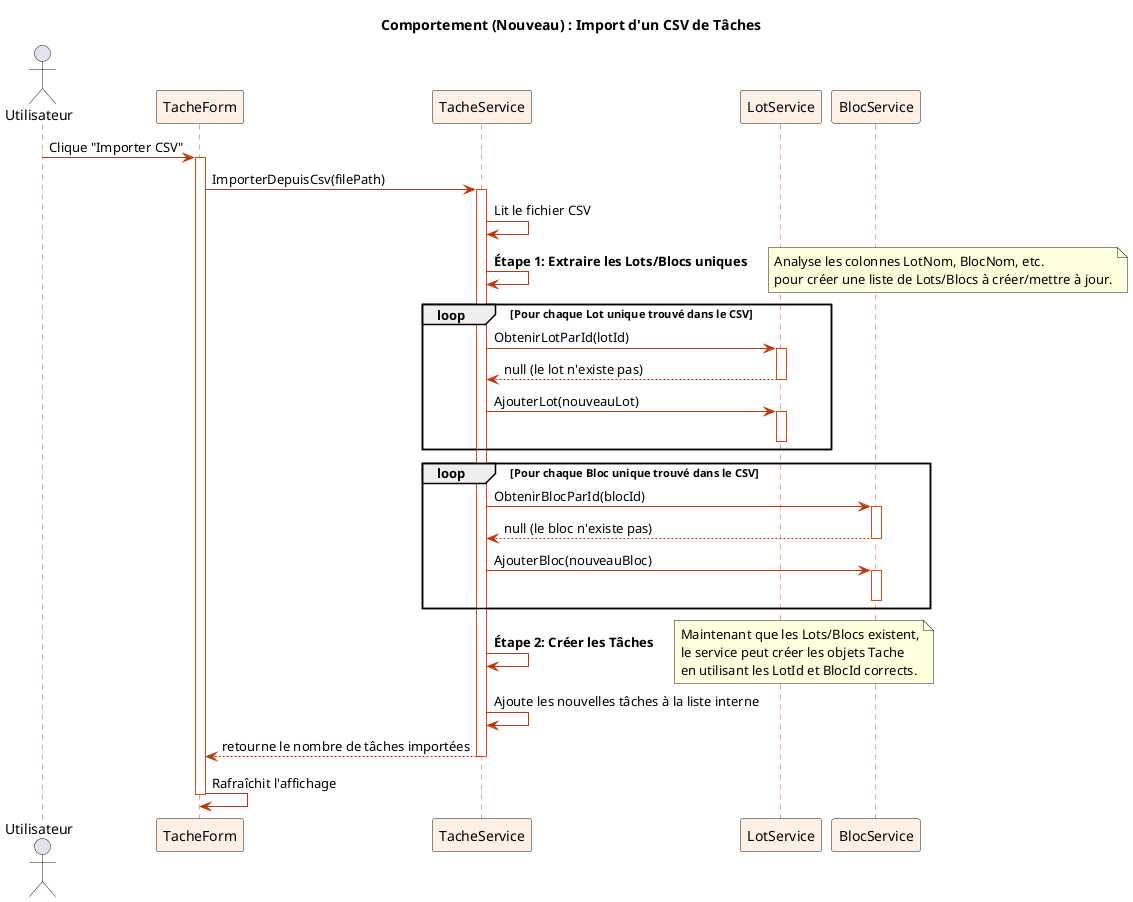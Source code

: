@startuml
' --- Configuration ---
skinparam componentStyle uml2
' -- Paramètres de séquence corrigés --
skinparam sequenceArrowColor #BF360C
skinparam sequenceLifeLineBorderColor #DD4814
skinparam sequenceParticipantBackgroundColor #FFF0E6

title Comportement (Nouveau) : Import d'un CSV de Tâches

actor "Utilisateur" as User
participant "TacheForm" as UI
participant "TacheService" as TacheSvc
participant "LotService" as LotSvc
participant "BlocService" as BlocSvc

User -> UI : Clique "Importer CSV"
activate UI
UI -> TacheSvc : ImporterDepuisCsv(filePath)
activate TacheSvc

TacheSvc -> TacheSvc : Lit le fichier CSV
TacheSvc -> TacheSvc : **Étape 1: Extraire les Lots/Blocs uniques**
note right: Analyse les colonnes LotNom, BlocNom, etc.\npour créer une liste de Lots/Blocs à créer/mettre à jour.

loop Pour chaque Lot unique trouvé dans le CSV
    TacheSvc -> LotSvc : ObtenirLotParId(lotId)
    activate LotSvc
    LotSvc --> TacheSvc : null (le lot n'existe pas)
    deactivate LotSvc
    
    TacheSvc -> LotSvc : AjouterLot(nouveauLot)
    activate LotSvc
    deactivate LotSvc
end

loop Pour chaque Bloc unique trouvé dans le CSV
    TacheSvc -> BlocSvc : ObtenirBlocParId(blocId)
    activate BlocSvc
    BlocSvc --> TacheSvc : null (le bloc n'existe pas)
    deactivate BlocSvc

    TacheSvc -> BlocSvc : AjouterBloc(nouveauBloc)
    activate BlocSvc
    deactivate BlocSvc
end

TacheSvc -> TacheSvc : **Étape 2: Créer les Tâches**
note right: Maintenant que les Lots/Blocs existent,\nle service peut créer les objets Tache\nen utilisant les LotId et BlocId corrects.

TacheSvc -> TacheSvc : Ajoute les nouvelles tâches à la liste interne

TacheSvc --> UI : retourne le nombre de tâches importées
deactivate TacheSvc
UI -> UI : Rafraîchit l'affichage
deactivate UI

@enduml